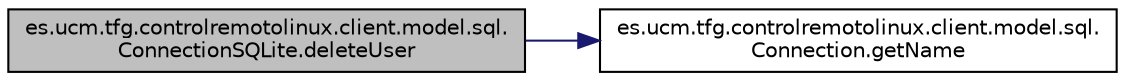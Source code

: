 digraph "es.ucm.tfg.controlremotolinux.client.model.sql.ConnectionSQLite.deleteUser"
{
  edge [fontname="Helvetica",fontsize="10",labelfontname="Helvetica",labelfontsize="10"];
  node [fontname="Helvetica",fontsize="10",shape=record];
  rankdir="LR";
  Node1 [label="es.ucm.tfg.controlremotolinux.client.model.sql.\lConnectionSQLite.deleteUser",height=0.2,width=0.4,color="black", fillcolor="grey75", style="filled" fontcolor="black"];
  Node1 -> Node2 [color="midnightblue",fontsize="10",style="solid",fontname="Helvetica"];
  Node2 [label="es.ucm.tfg.controlremotolinux.client.model.sql.\lConnection.getName",height=0.2,width=0.4,color="black", fillcolor="white", style="filled",URL="$classes_1_1ucm_1_1tfg_1_1controlremotolinux_1_1client_1_1model_1_1sql_1_1Connection.html#a6694bb1be6d9d9b2778345efe560b66b"];
}
